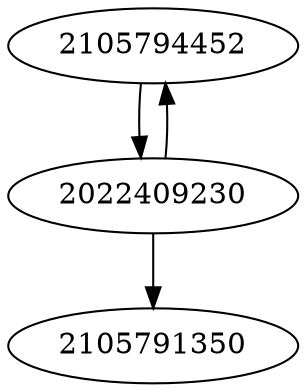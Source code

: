strict digraph  {
2105794452;
2105791350;
2022409230;
2105794452 -> 2022409230;
2022409230 -> 2105794452;
2022409230 -> 2105791350;
}

